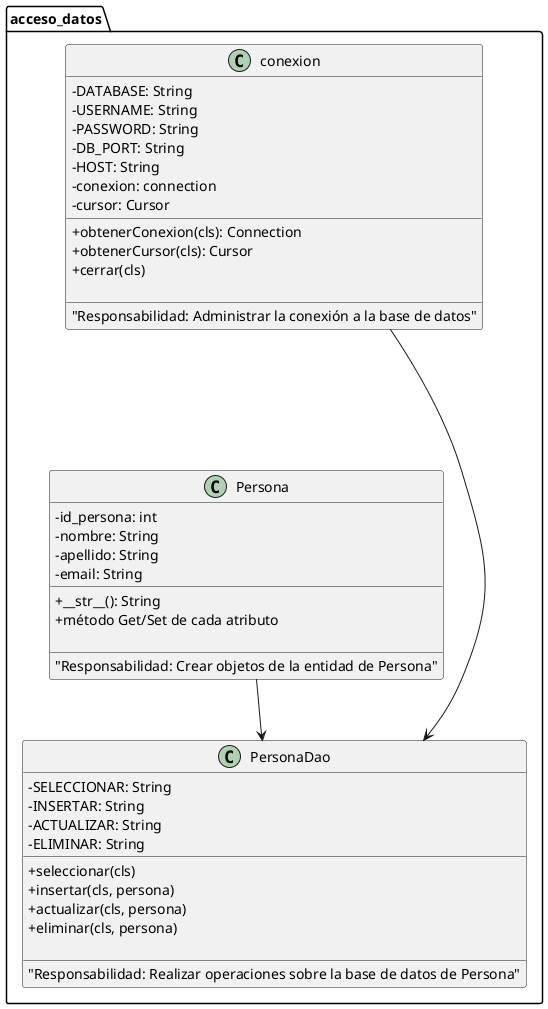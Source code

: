 @startuml
skinparam classAttributeIconSize 0

package acceso_datos {

    class conexion {
        - DATABASE: String
        - USERNAME: String
        - PASSWORD: String
        - DB_PORT: String
        - HOST: String
        - conexion: connection
        - cursor: Cursor
        __
        + obtenerConexion(cls): Connection
        + obtenerCursor(cls): Cursor
        + cerrar(cls)

        __
        "Responsabilidad: Administrar la conexión a la base de datos"
    }

    class Persona {
        - id_persona: int
        - nombre: String
        - apellido: String
        - email: String
        __
        + __str__(): String
        + método Get/Set de cada atributo

        __
        "Responsabilidad: Crear objetos de la entidad de Persona"
    }

    class PersonaDao {
        - SELECCIONAR: String
        - INSERTAR: String
        - ACTUALIZAR: String
        - ELIMINAR: String
        __
        + seleccionar(cls)
        + insertar(cls, persona)
        + actualizar(cls, persona)
        + eliminar(cls, persona)

        __
        "Responsabilidad: Realizar operaciones sobre la base de datos de Persona"
    }

    ' Posicionamiento forzado
    conexion -[hidden]--> Persona : ""
    conexion --> PersonaDao
    Persona --> PersonaDao

}

@enduml
